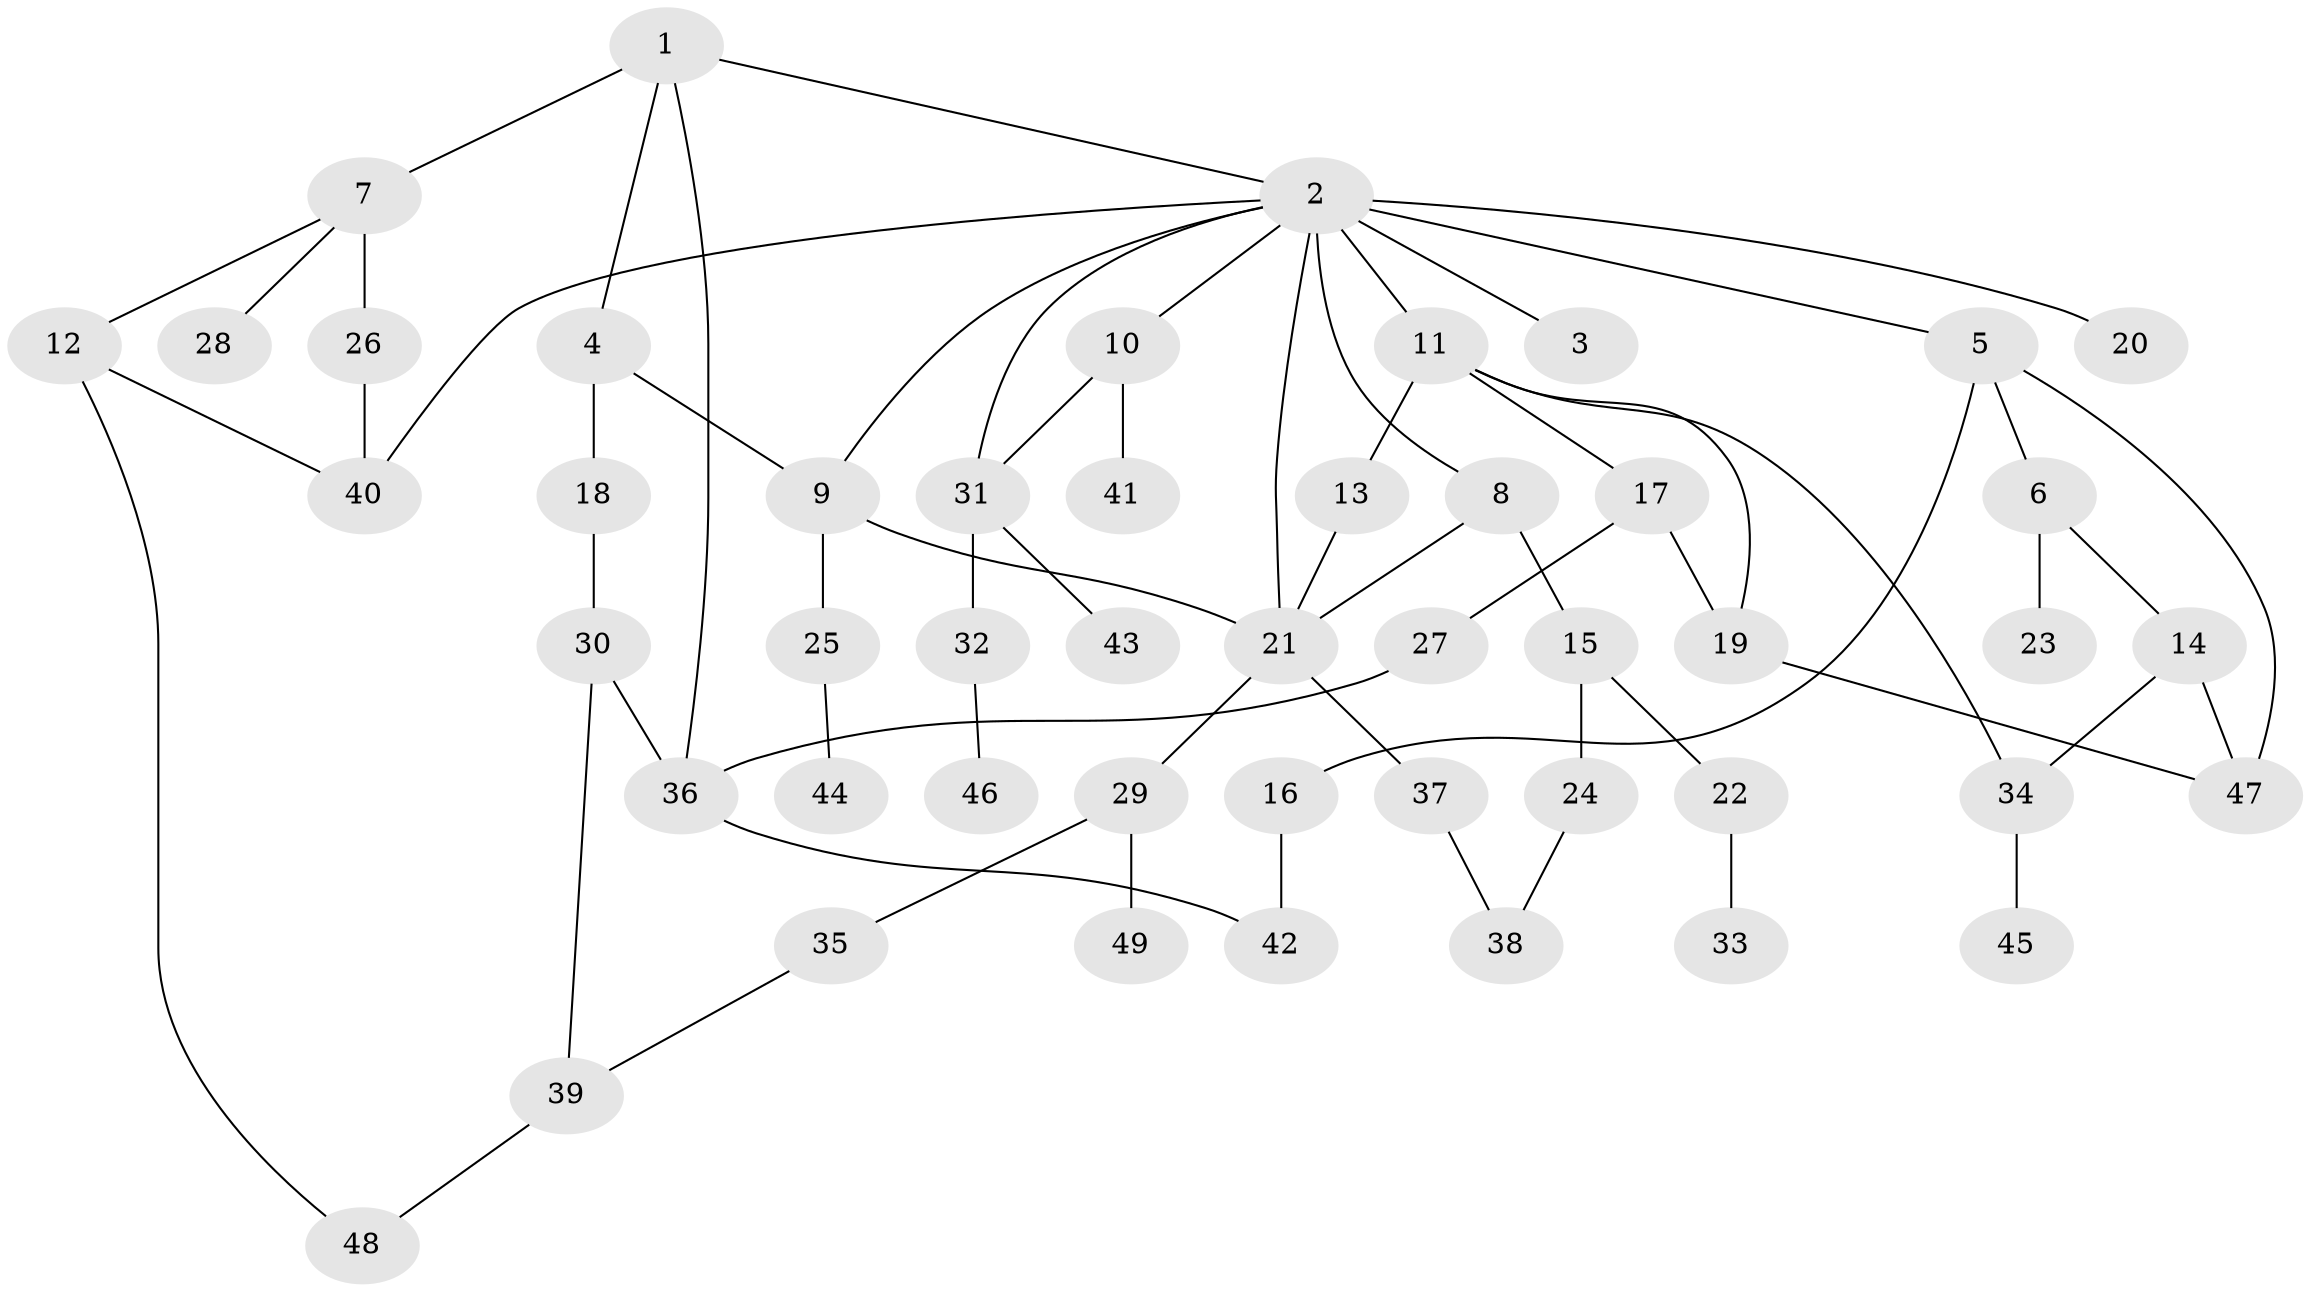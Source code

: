 // original degree distribution, {4: 0.1326530612244898, 6: 0.05102040816326531, 2: 0.32653061224489793, 3: 0.11224489795918367, 5: 0.04081632653061224, 1: 0.336734693877551}
// Generated by graph-tools (version 1.1) at 2025/34/03/09/25 02:34:24]
// undirected, 49 vertices, 65 edges
graph export_dot {
graph [start="1"]
  node [color=gray90,style=filled];
  1;
  2;
  3;
  4;
  5;
  6;
  7;
  8;
  9;
  10;
  11;
  12;
  13;
  14;
  15;
  16;
  17;
  18;
  19;
  20;
  21;
  22;
  23;
  24;
  25;
  26;
  27;
  28;
  29;
  30;
  31;
  32;
  33;
  34;
  35;
  36;
  37;
  38;
  39;
  40;
  41;
  42;
  43;
  44;
  45;
  46;
  47;
  48;
  49;
  1 -- 2 [weight=1.0];
  1 -- 4 [weight=1.0];
  1 -- 7 [weight=2.0];
  1 -- 36 [weight=2.0];
  2 -- 3 [weight=3.0];
  2 -- 5 [weight=1.0];
  2 -- 8 [weight=1.0];
  2 -- 9 [weight=1.0];
  2 -- 10 [weight=1.0];
  2 -- 11 [weight=1.0];
  2 -- 20 [weight=1.0];
  2 -- 21 [weight=1.0];
  2 -- 31 [weight=1.0];
  2 -- 40 [weight=1.0];
  4 -- 9 [weight=1.0];
  4 -- 18 [weight=1.0];
  5 -- 6 [weight=1.0];
  5 -- 16 [weight=1.0];
  5 -- 47 [weight=2.0];
  6 -- 14 [weight=1.0];
  6 -- 23 [weight=1.0];
  7 -- 12 [weight=1.0];
  7 -- 26 [weight=1.0];
  7 -- 28 [weight=1.0];
  8 -- 15 [weight=1.0];
  8 -- 21 [weight=2.0];
  9 -- 21 [weight=1.0];
  9 -- 25 [weight=3.0];
  10 -- 31 [weight=1.0];
  10 -- 41 [weight=1.0];
  11 -- 13 [weight=1.0];
  11 -- 17 [weight=1.0];
  11 -- 19 [weight=1.0];
  11 -- 34 [weight=1.0];
  12 -- 40 [weight=1.0];
  12 -- 48 [weight=1.0];
  13 -- 21 [weight=1.0];
  14 -- 34 [weight=1.0];
  14 -- 47 [weight=1.0];
  15 -- 22 [weight=1.0];
  15 -- 24 [weight=1.0];
  16 -- 42 [weight=1.0];
  17 -- 19 [weight=1.0];
  17 -- 27 [weight=2.0];
  18 -- 30 [weight=1.0];
  19 -- 47 [weight=1.0];
  21 -- 29 [weight=1.0];
  21 -- 37 [weight=1.0];
  22 -- 33 [weight=1.0];
  24 -- 38 [weight=1.0];
  25 -- 44 [weight=1.0];
  26 -- 40 [weight=2.0];
  27 -- 36 [weight=1.0];
  29 -- 35 [weight=1.0];
  29 -- 49 [weight=1.0];
  30 -- 36 [weight=1.0];
  30 -- 39 [weight=1.0];
  31 -- 32 [weight=1.0];
  31 -- 43 [weight=1.0];
  32 -- 46 [weight=1.0];
  34 -- 45 [weight=1.0];
  35 -- 39 [weight=1.0];
  36 -- 42 [weight=1.0];
  37 -- 38 [weight=1.0];
  39 -- 48 [weight=1.0];
}
